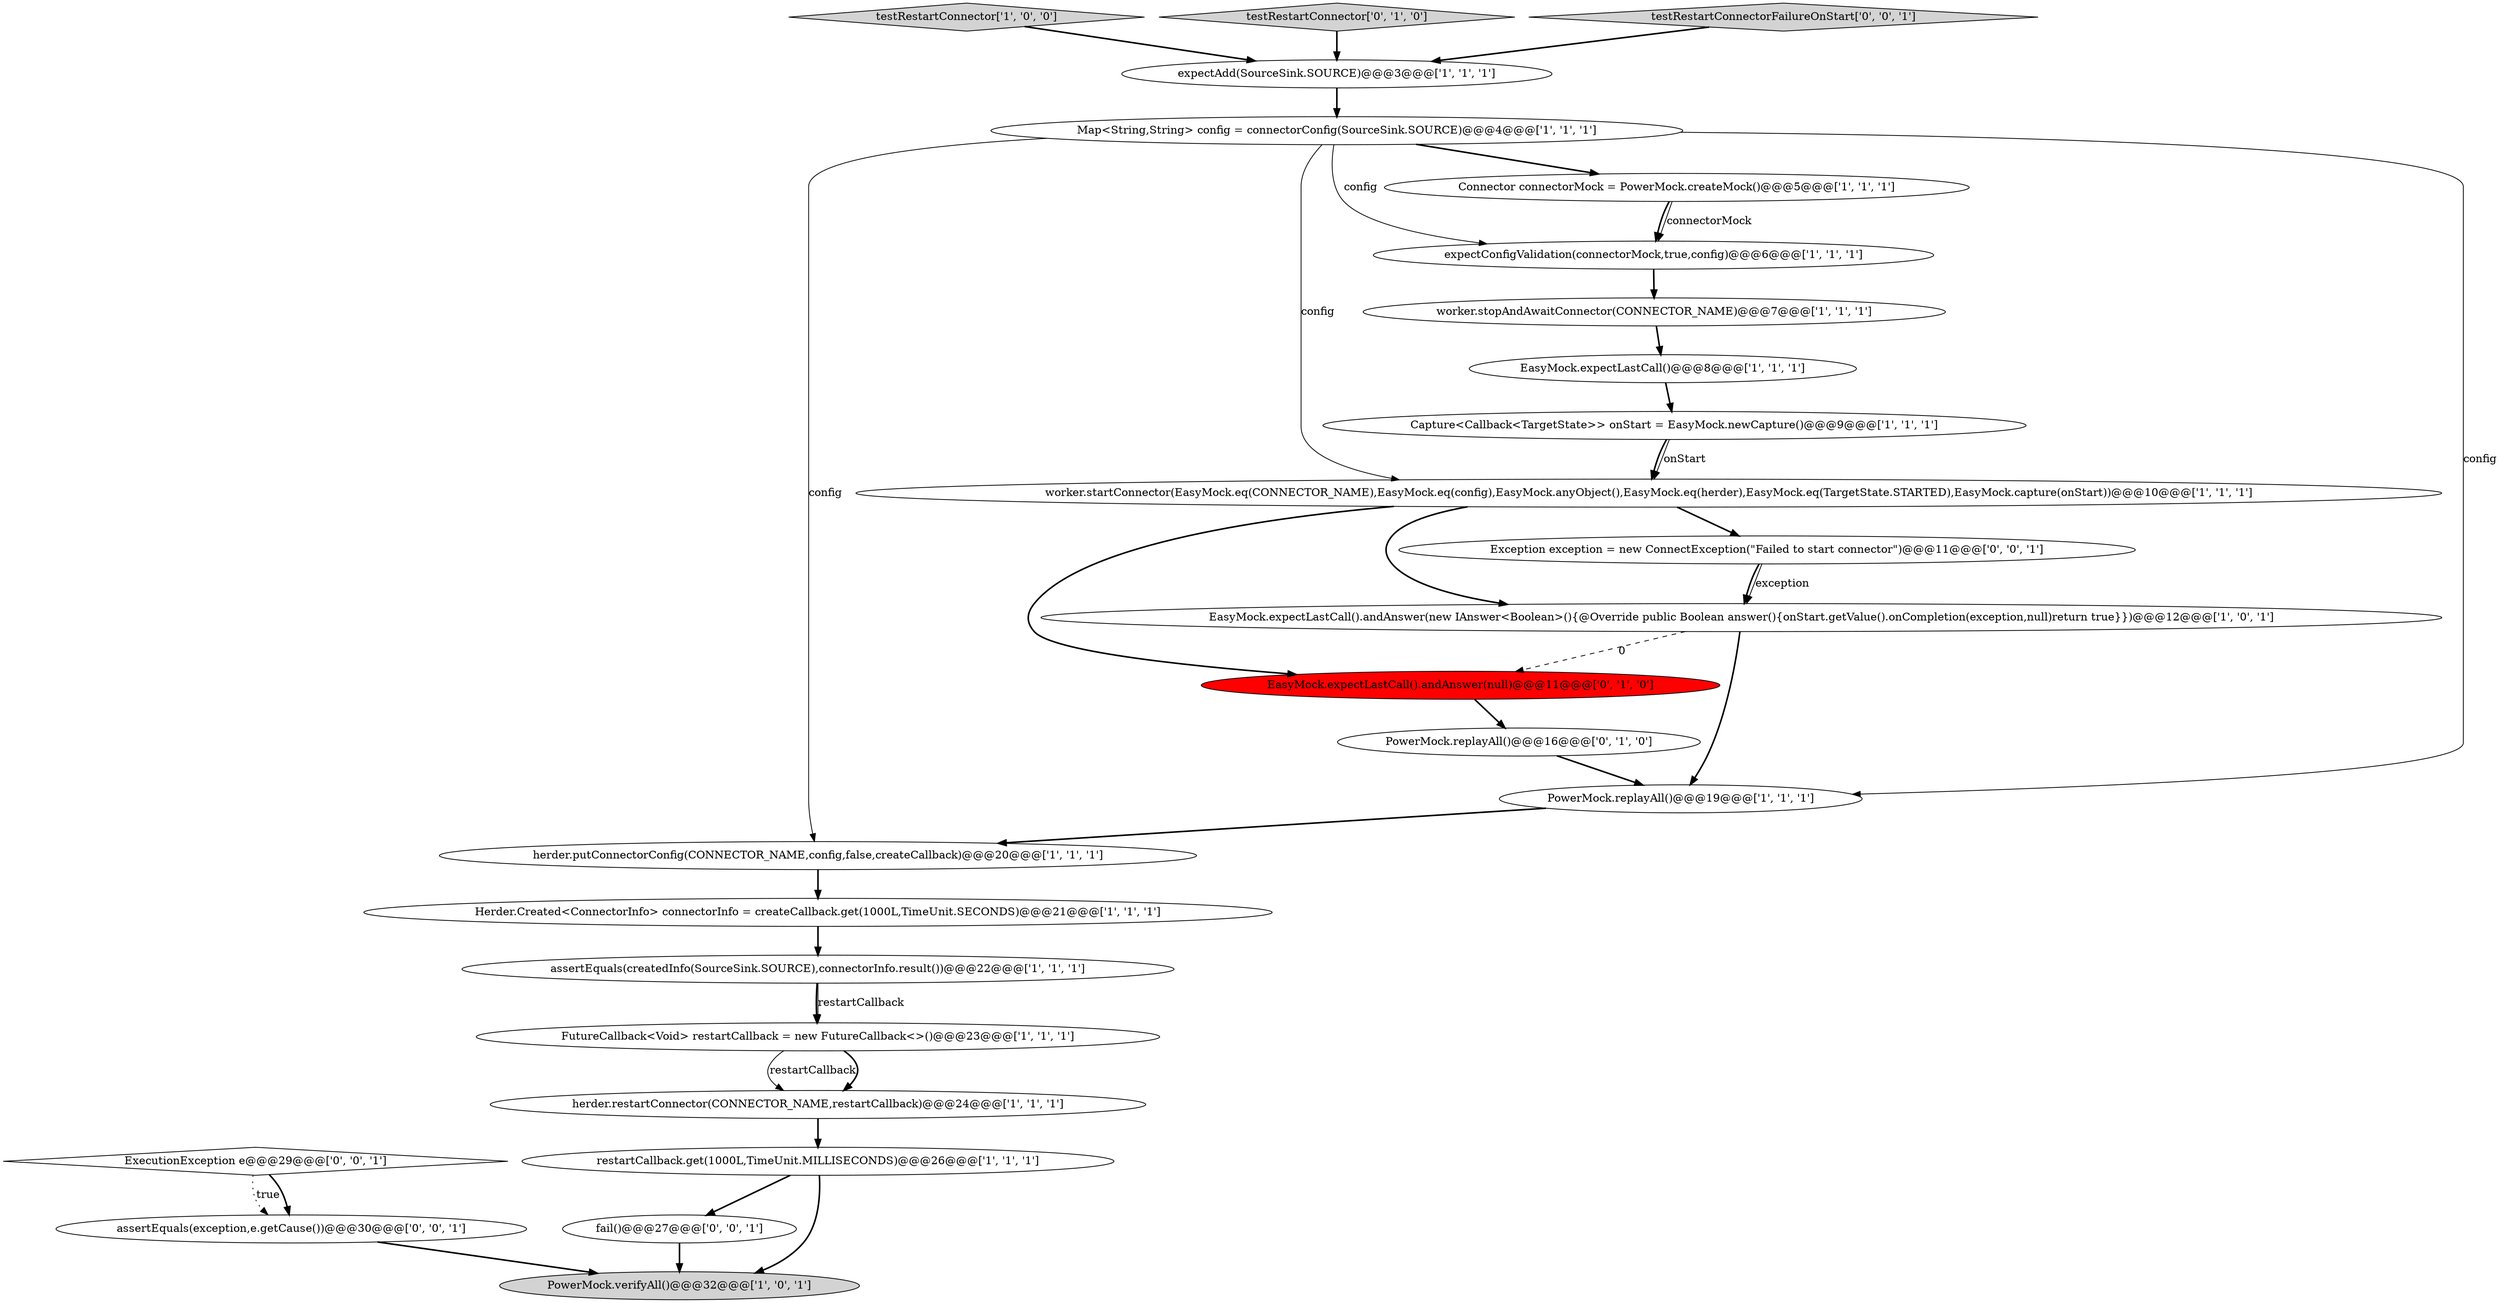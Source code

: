 digraph {
20 [style = filled, label = "EasyMock.expectLastCall().andAnswer(null)@@@11@@@['0', '1', '0']", fillcolor = red, shape = ellipse image = "AAA1AAABBB2BBB"];
21 [style = filled, label = "assertEquals(exception,e.getCause())@@@30@@@['0', '0', '1']", fillcolor = white, shape = ellipse image = "AAA0AAABBB3BBB"];
14 [style = filled, label = "expectAdd(SourceSink.SOURCE)@@@3@@@['1', '1', '1']", fillcolor = white, shape = ellipse image = "AAA0AAABBB1BBB"];
7 [style = filled, label = "herder.restartConnector(CONNECTOR_NAME,restartCallback)@@@24@@@['1', '1', '1']", fillcolor = white, shape = ellipse image = "AAA0AAABBB1BBB"];
1 [style = filled, label = "herder.putConnectorConfig(CONNECTOR_NAME,config,false,createCallback)@@@20@@@['1', '1', '1']", fillcolor = white, shape = ellipse image = "AAA0AAABBB1BBB"];
16 [style = filled, label = "assertEquals(createdInfo(SourceSink.SOURCE),connectorInfo.result())@@@22@@@['1', '1', '1']", fillcolor = white, shape = ellipse image = "AAA0AAABBB1BBB"];
6 [style = filled, label = "testRestartConnector['1', '0', '0']", fillcolor = lightgray, shape = diamond image = "AAA0AAABBB1BBB"];
23 [style = filled, label = "fail()@@@27@@@['0', '0', '1']", fillcolor = white, shape = ellipse image = "AAA0AAABBB3BBB"];
13 [style = filled, label = "FutureCallback<Void> restartCallback = new FutureCallback<>()@@@23@@@['1', '1', '1']", fillcolor = white, shape = ellipse image = "AAA0AAABBB1BBB"];
5 [style = filled, label = "worker.startConnector(EasyMock.eq(CONNECTOR_NAME),EasyMock.eq(config),EasyMock.anyObject(),EasyMock.eq(herder),EasyMock.eq(TargetState.STARTED),EasyMock.capture(onStart))@@@10@@@['1', '1', '1']", fillcolor = white, shape = ellipse image = "AAA0AAABBB1BBB"];
17 [style = filled, label = "EasyMock.expectLastCall().andAnswer(new IAnswer<Boolean>(){@Override public Boolean answer(){onStart.getValue().onCompletion(exception,null)return true}})@@@12@@@['1', '0', '1']", fillcolor = white, shape = ellipse image = "AAA0AAABBB1BBB"];
24 [style = filled, label = "Exception exception = new ConnectException(\"Failed to start connector\")@@@11@@@['0', '0', '1']", fillcolor = white, shape = ellipse image = "AAA0AAABBB3BBB"];
4 [style = filled, label = "worker.stopAndAwaitConnector(CONNECTOR_NAME)@@@7@@@['1', '1', '1']", fillcolor = white, shape = ellipse image = "AAA0AAABBB1BBB"];
0 [style = filled, label = "EasyMock.expectLastCall()@@@8@@@['1', '1', '1']", fillcolor = white, shape = ellipse image = "AAA0AAABBB1BBB"];
15 [style = filled, label = "Herder.Created<ConnectorInfo> connectorInfo = createCallback.get(1000L,TimeUnit.SECONDS)@@@21@@@['1', '1', '1']", fillcolor = white, shape = ellipse image = "AAA0AAABBB1BBB"];
19 [style = filled, label = "testRestartConnector['0', '1', '0']", fillcolor = lightgray, shape = diamond image = "AAA0AAABBB2BBB"];
12 [style = filled, label = "Capture<Callback<TargetState>> onStart = EasyMock.newCapture()@@@9@@@['1', '1', '1']", fillcolor = white, shape = ellipse image = "AAA0AAABBB1BBB"];
25 [style = filled, label = "testRestartConnectorFailureOnStart['0', '0', '1']", fillcolor = lightgray, shape = diamond image = "AAA0AAABBB3BBB"];
22 [style = filled, label = "ExecutionException e@@@29@@@['0', '0', '1']", fillcolor = white, shape = diamond image = "AAA0AAABBB3BBB"];
3 [style = filled, label = "expectConfigValidation(connectorMock,true,config)@@@6@@@['1', '1', '1']", fillcolor = white, shape = ellipse image = "AAA0AAABBB1BBB"];
9 [style = filled, label = "PowerMock.verifyAll()@@@32@@@['1', '0', '1']", fillcolor = lightgray, shape = ellipse image = "AAA0AAABBB1BBB"];
18 [style = filled, label = "PowerMock.replayAll()@@@16@@@['0', '1', '0']", fillcolor = white, shape = ellipse image = "AAA0AAABBB2BBB"];
10 [style = filled, label = "Connector connectorMock = PowerMock.createMock()@@@5@@@['1', '1', '1']", fillcolor = white, shape = ellipse image = "AAA0AAABBB1BBB"];
2 [style = filled, label = "restartCallback.get(1000L,TimeUnit.MILLISECONDS)@@@26@@@['1', '1', '1']", fillcolor = white, shape = ellipse image = "AAA0AAABBB1BBB"];
11 [style = filled, label = "PowerMock.replayAll()@@@19@@@['1', '1', '1']", fillcolor = white, shape = ellipse image = "AAA0AAABBB1BBB"];
8 [style = filled, label = "Map<String,String> config = connectorConfig(SourceSink.SOURCE)@@@4@@@['1', '1', '1']", fillcolor = white, shape = ellipse image = "AAA0AAABBB1BBB"];
22->21 [style = dotted, label="true"];
8->10 [style = bold, label=""];
16->13 [style = bold, label=""];
12->5 [style = bold, label=""];
5->20 [style = bold, label=""];
11->1 [style = bold, label=""];
1->15 [style = bold, label=""];
0->12 [style = bold, label=""];
18->11 [style = bold, label=""];
22->21 [style = bold, label=""];
8->1 [style = solid, label="config"];
10->3 [style = bold, label=""];
25->14 [style = bold, label=""];
2->9 [style = bold, label=""];
15->16 [style = bold, label=""];
5->17 [style = bold, label=""];
3->4 [style = bold, label=""];
4->0 [style = bold, label=""];
8->5 [style = solid, label="config"];
6->14 [style = bold, label=""];
20->18 [style = bold, label=""];
2->23 [style = bold, label=""];
16->13 [style = solid, label="restartCallback"];
10->3 [style = solid, label="connectorMock"];
21->9 [style = bold, label=""];
19->14 [style = bold, label=""];
13->7 [style = solid, label="restartCallback"];
17->20 [style = dashed, label="0"];
13->7 [style = bold, label=""];
7->2 [style = bold, label=""];
5->24 [style = bold, label=""];
24->17 [style = bold, label=""];
24->17 [style = solid, label="exception"];
14->8 [style = bold, label=""];
23->9 [style = bold, label=""];
8->3 [style = solid, label="config"];
8->11 [style = solid, label="config"];
12->5 [style = solid, label="onStart"];
17->11 [style = bold, label=""];
}
